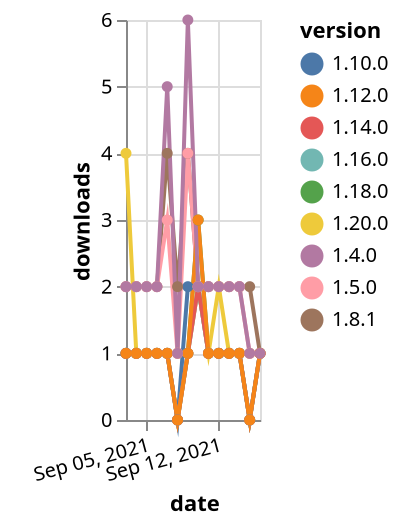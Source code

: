 {"$schema": "https://vega.github.io/schema/vega-lite/v5.json", "description": "A simple bar chart with embedded data.", "data": {"values": [{"date": "2021-09-03", "total": 204, "delta": 1, "version": "1.18.0"}, {"date": "2021-09-04", "total": 205, "delta": 1, "version": "1.18.0"}, {"date": "2021-09-05", "total": 206, "delta": 1, "version": "1.18.0"}, {"date": "2021-09-06", "total": 207, "delta": 1, "version": "1.18.0"}, {"date": "2021-09-07", "total": 208, "delta": 1, "version": "1.18.0"}, {"date": "2021-09-08", "total": 208, "delta": 0, "version": "1.18.0"}, {"date": "2021-09-09", "total": 209, "delta": 1, "version": "1.18.0"}, {"date": "2021-09-10", "total": 212, "delta": 3, "version": "1.18.0"}, {"date": "2021-09-11", "total": 213, "delta": 1, "version": "1.18.0"}, {"date": "2021-09-12", "total": 214, "delta": 1, "version": "1.18.0"}, {"date": "2021-09-13", "total": 215, "delta": 1, "version": "1.18.0"}, {"date": "2021-09-14", "total": 216, "delta": 1, "version": "1.18.0"}, {"date": "2021-09-15", "total": 216, "delta": 0, "version": "1.18.0"}, {"date": "2021-09-16", "total": 217, "delta": 1, "version": "1.18.0"}, {"date": "2021-09-03", "total": 263, "delta": 1, "version": "1.10.0"}, {"date": "2021-09-04", "total": 264, "delta": 1, "version": "1.10.0"}, {"date": "2021-09-05", "total": 265, "delta": 1, "version": "1.10.0"}, {"date": "2021-09-06", "total": 266, "delta": 1, "version": "1.10.0"}, {"date": "2021-09-07", "total": 267, "delta": 1, "version": "1.10.0"}, {"date": "2021-09-08", "total": 267, "delta": 0, "version": "1.10.0"}, {"date": "2021-09-09", "total": 269, "delta": 2, "version": "1.10.0"}, {"date": "2021-09-10", "total": 271, "delta": 2, "version": "1.10.0"}, {"date": "2021-09-11", "total": 272, "delta": 1, "version": "1.10.0"}, {"date": "2021-09-12", "total": 273, "delta": 1, "version": "1.10.0"}, {"date": "2021-09-13", "total": 274, "delta": 1, "version": "1.10.0"}, {"date": "2021-09-14", "total": 275, "delta": 1, "version": "1.10.0"}, {"date": "2021-09-15", "total": 275, "delta": 0, "version": "1.10.0"}, {"date": "2021-09-16", "total": 276, "delta": 1, "version": "1.10.0"}, {"date": "2021-09-03", "total": 131, "delta": 4, "version": "1.20.0"}, {"date": "2021-09-04", "total": 132, "delta": 1, "version": "1.20.0"}, {"date": "2021-09-05", "total": 133, "delta": 1, "version": "1.20.0"}, {"date": "2021-09-06", "total": 134, "delta": 1, "version": "1.20.0"}, {"date": "2021-09-07", "total": 135, "delta": 1, "version": "1.20.0"}, {"date": "2021-09-08", "total": 136, "delta": 1, "version": "1.20.0"}, {"date": "2021-09-09", "total": 137, "delta": 1, "version": "1.20.0"}, {"date": "2021-09-10", "total": 139, "delta": 2, "version": "1.20.0"}, {"date": "2021-09-11", "total": 140, "delta": 1, "version": "1.20.0"}, {"date": "2021-09-12", "total": 142, "delta": 2, "version": "1.20.0"}, {"date": "2021-09-13", "total": 143, "delta": 1, "version": "1.20.0"}, {"date": "2021-09-14", "total": 144, "delta": 1, "version": "1.20.0"}, {"date": "2021-09-15", "total": 145, "delta": 1, "version": "1.20.0"}, {"date": "2021-09-16", "total": 146, "delta": 1, "version": "1.20.0"}, {"date": "2021-09-03", "total": 177, "delta": 1, "version": "1.16.0"}, {"date": "2021-09-04", "total": 178, "delta": 1, "version": "1.16.0"}, {"date": "2021-09-05", "total": 179, "delta": 1, "version": "1.16.0"}, {"date": "2021-09-06", "total": 180, "delta": 1, "version": "1.16.0"}, {"date": "2021-09-07", "total": 181, "delta": 1, "version": "1.16.0"}, {"date": "2021-09-08", "total": 181, "delta": 0, "version": "1.16.0"}, {"date": "2021-09-09", "total": 182, "delta": 1, "version": "1.16.0"}, {"date": "2021-09-10", "total": 184, "delta": 2, "version": "1.16.0"}, {"date": "2021-09-11", "total": 185, "delta": 1, "version": "1.16.0"}, {"date": "2021-09-12", "total": 186, "delta": 1, "version": "1.16.0"}, {"date": "2021-09-13", "total": 187, "delta": 1, "version": "1.16.0"}, {"date": "2021-09-14", "total": 188, "delta": 1, "version": "1.16.0"}, {"date": "2021-09-15", "total": 188, "delta": 0, "version": "1.16.0"}, {"date": "2021-09-16", "total": 189, "delta": 1, "version": "1.16.0"}, {"date": "2021-09-03", "total": 2533, "delta": 2, "version": "1.8.1"}, {"date": "2021-09-04", "total": 2535, "delta": 2, "version": "1.8.1"}, {"date": "2021-09-05", "total": 2537, "delta": 2, "version": "1.8.1"}, {"date": "2021-09-06", "total": 2539, "delta": 2, "version": "1.8.1"}, {"date": "2021-09-07", "total": 2543, "delta": 4, "version": "1.8.1"}, {"date": "2021-09-08", "total": 2545, "delta": 2, "version": "1.8.1"}, {"date": "2021-09-09", "total": 2549, "delta": 4, "version": "1.8.1"}, {"date": "2021-09-10", "total": 2551, "delta": 2, "version": "1.8.1"}, {"date": "2021-09-11", "total": 2553, "delta": 2, "version": "1.8.1"}, {"date": "2021-09-12", "total": 2555, "delta": 2, "version": "1.8.1"}, {"date": "2021-09-13", "total": 2557, "delta": 2, "version": "1.8.1"}, {"date": "2021-09-14", "total": 2559, "delta": 2, "version": "1.8.1"}, {"date": "2021-09-15", "total": 2561, "delta": 2, "version": "1.8.1"}, {"date": "2021-09-16", "total": 2562, "delta": 1, "version": "1.8.1"}, {"date": "2021-09-03", "total": 190, "delta": 1, "version": "1.14.0"}, {"date": "2021-09-04", "total": 191, "delta": 1, "version": "1.14.0"}, {"date": "2021-09-05", "total": 192, "delta": 1, "version": "1.14.0"}, {"date": "2021-09-06", "total": 193, "delta": 1, "version": "1.14.0"}, {"date": "2021-09-07", "total": 194, "delta": 1, "version": "1.14.0"}, {"date": "2021-09-08", "total": 194, "delta": 0, "version": "1.14.0"}, {"date": "2021-09-09", "total": 195, "delta": 1, "version": "1.14.0"}, {"date": "2021-09-10", "total": 197, "delta": 2, "version": "1.14.0"}, {"date": "2021-09-11", "total": 198, "delta": 1, "version": "1.14.0"}, {"date": "2021-09-12", "total": 199, "delta": 1, "version": "1.14.0"}, {"date": "2021-09-13", "total": 200, "delta": 1, "version": "1.14.0"}, {"date": "2021-09-14", "total": 201, "delta": 1, "version": "1.14.0"}, {"date": "2021-09-15", "total": 201, "delta": 0, "version": "1.14.0"}, {"date": "2021-09-16", "total": 202, "delta": 1, "version": "1.14.0"}, {"date": "2021-09-03", "total": 2597, "delta": 2, "version": "1.5.0"}, {"date": "2021-09-04", "total": 2599, "delta": 2, "version": "1.5.0"}, {"date": "2021-09-05", "total": 2601, "delta": 2, "version": "1.5.0"}, {"date": "2021-09-06", "total": 2603, "delta": 2, "version": "1.5.0"}, {"date": "2021-09-07", "total": 2606, "delta": 3, "version": "1.5.0"}, {"date": "2021-09-08", "total": 2607, "delta": 1, "version": "1.5.0"}, {"date": "2021-09-09", "total": 2611, "delta": 4, "version": "1.5.0"}, {"date": "2021-09-10", "total": 2613, "delta": 2, "version": "1.5.0"}, {"date": "2021-09-11", "total": 2615, "delta": 2, "version": "1.5.0"}, {"date": "2021-09-12", "total": 2617, "delta": 2, "version": "1.5.0"}, {"date": "2021-09-13", "total": 2619, "delta": 2, "version": "1.5.0"}, {"date": "2021-09-14", "total": 2621, "delta": 2, "version": "1.5.0"}, {"date": "2021-09-15", "total": 2622, "delta": 1, "version": "1.5.0"}, {"date": "2021-09-16", "total": 2623, "delta": 1, "version": "1.5.0"}, {"date": "2021-09-03", "total": 349, "delta": 1, "version": "1.12.0"}, {"date": "2021-09-04", "total": 350, "delta": 1, "version": "1.12.0"}, {"date": "2021-09-05", "total": 351, "delta": 1, "version": "1.12.0"}, {"date": "2021-09-06", "total": 352, "delta": 1, "version": "1.12.0"}, {"date": "2021-09-07", "total": 353, "delta": 1, "version": "1.12.0"}, {"date": "2021-09-08", "total": 353, "delta": 0, "version": "1.12.0"}, {"date": "2021-09-09", "total": 354, "delta": 1, "version": "1.12.0"}, {"date": "2021-09-10", "total": 357, "delta": 3, "version": "1.12.0"}, {"date": "2021-09-11", "total": 358, "delta": 1, "version": "1.12.0"}, {"date": "2021-09-12", "total": 359, "delta": 1, "version": "1.12.0"}, {"date": "2021-09-13", "total": 360, "delta": 1, "version": "1.12.0"}, {"date": "2021-09-14", "total": 361, "delta": 1, "version": "1.12.0"}, {"date": "2021-09-15", "total": 361, "delta": 0, "version": "1.12.0"}, {"date": "2021-09-16", "total": 362, "delta": 1, "version": "1.12.0"}, {"date": "2021-09-03", "total": 3632, "delta": 2, "version": "1.4.0"}, {"date": "2021-09-04", "total": 3634, "delta": 2, "version": "1.4.0"}, {"date": "2021-09-05", "total": 3636, "delta": 2, "version": "1.4.0"}, {"date": "2021-09-06", "total": 3638, "delta": 2, "version": "1.4.0"}, {"date": "2021-09-07", "total": 3643, "delta": 5, "version": "1.4.0"}, {"date": "2021-09-08", "total": 3644, "delta": 1, "version": "1.4.0"}, {"date": "2021-09-09", "total": 3650, "delta": 6, "version": "1.4.0"}, {"date": "2021-09-10", "total": 3652, "delta": 2, "version": "1.4.0"}, {"date": "2021-09-11", "total": 3654, "delta": 2, "version": "1.4.0"}, {"date": "2021-09-12", "total": 3656, "delta": 2, "version": "1.4.0"}, {"date": "2021-09-13", "total": 3658, "delta": 2, "version": "1.4.0"}, {"date": "2021-09-14", "total": 3660, "delta": 2, "version": "1.4.0"}, {"date": "2021-09-15", "total": 3661, "delta": 1, "version": "1.4.0"}, {"date": "2021-09-16", "total": 3662, "delta": 1, "version": "1.4.0"}]}, "width": "container", "mark": {"type": "line", "point": {"filled": true}}, "encoding": {"x": {"field": "date", "type": "temporal", "timeUnit": "yearmonthdate", "title": "date", "axis": {"labelAngle": -15}}, "y": {"field": "delta", "type": "quantitative", "title": "downloads"}, "color": {"field": "version", "type": "nominal"}, "tooltip": {"field": "delta"}}}